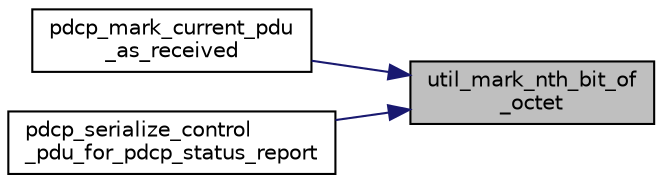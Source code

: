 digraph "util_mark_nth_bit_of_octet"
{
 // LATEX_PDF_SIZE
  edge [fontname="Helvetica",fontsize="10",labelfontname="Helvetica",labelfontsize="10"];
  node [fontname="Helvetica",fontsize="10",shape=record];
  rankdir="RL";
  Node1 [label="util_mark_nth_bit_of\l_octet",height=0.2,width=0.4,color="black", fillcolor="grey75", style="filled", fontcolor="black",tooltip=" "];
  Node1 -> Node2 [dir="back",color="midnightblue",fontsize="10",style="solid",fontname="Helvetica"];
  Node2 [label="pdcp_mark_current_pdu\l_as_received",height=0.2,width=0.4,color="black", fillcolor="white", style="filled",URL="$pdcp__sequence__manager_8h.html#ad0582637492129a0ca3f0bff6f2122e1",tooltip=" "];
  Node1 -> Node3 [dir="back",color="midnightblue",fontsize="10",style="solid",fontname="Helvetica"];
  Node3 [label="pdcp_serialize_control\l_pdu_for_pdcp_status_report",height=0.2,width=0.4,color="black", fillcolor="white", style="filled",URL="$group____pdcp.html#ga0bb2c6b26ec615a6f9bfdd2b6fa4aa3f",tooltip=" "];
}
